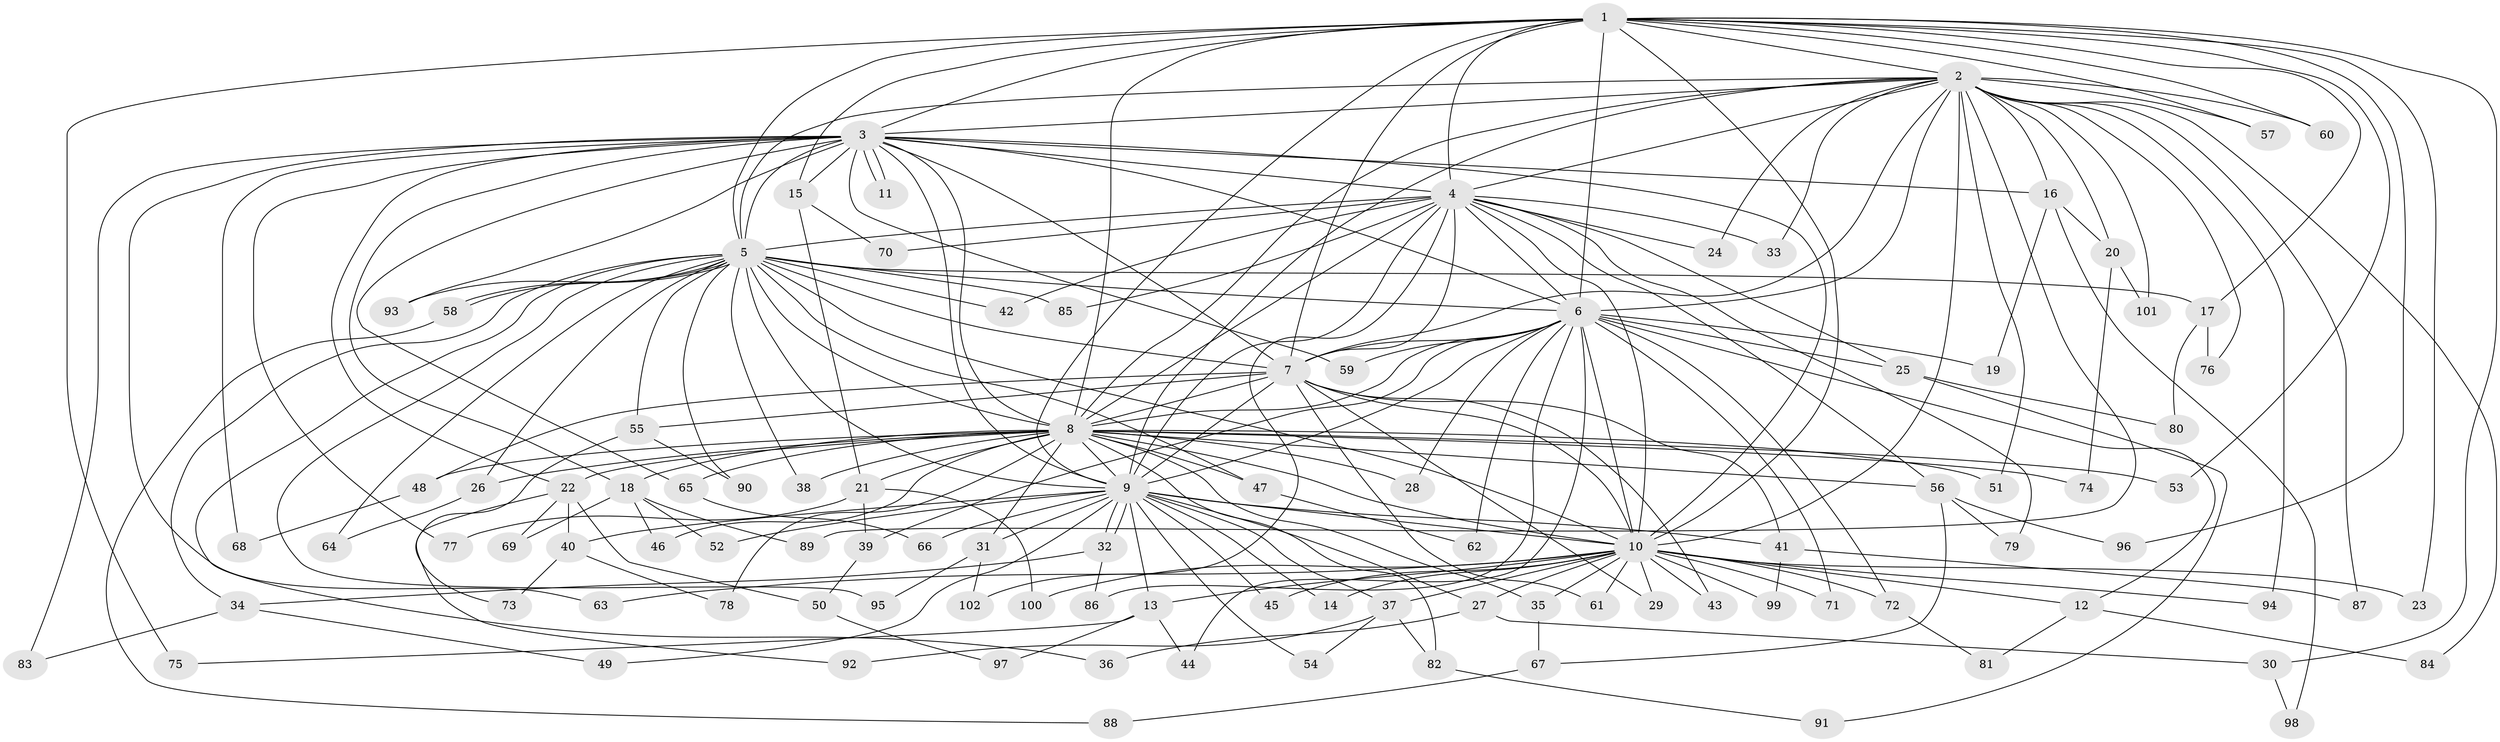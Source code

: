 // coarse degree distribution, {19: 0.01639344262295082, 29: 0.01639344262295082, 24: 0.01639344262295082, 1: 0.18032786885245902, 4: 0.06557377049180328, 5: 0.03278688524590164, 2: 0.5081967213114754, 3: 0.14754098360655737, 18: 0.01639344262295082}
// Generated by graph-tools (version 1.1) at 2025/46/03/04/25 21:46:36]
// undirected, 102 vertices, 229 edges
graph export_dot {
graph [start="1"]
  node [color=gray90,style=filled];
  1;
  2;
  3;
  4;
  5;
  6;
  7;
  8;
  9;
  10;
  11;
  12;
  13;
  14;
  15;
  16;
  17;
  18;
  19;
  20;
  21;
  22;
  23;
  24;
  25;
  26;
  27;
  28;
  29;
  30;
  31;
  32;
  33;
  34;
  35;
  36;
  37;
  38;
  39;
  40;
  41;
  42;
  43;
  44;
  45;
  46;
  47;
  48;
  49;
  50;
  51;
  52;
  53;
  54;
  55;
  56;
  57;
  58;
  59;
  60;
  61;
  62;
  63;
  64;
  65;
  66;
  67;
  68;
  69;
  70;
  71;
  72;
  73;
  74;
  75;
  76;
  77;
  78;
  79;
  80;
  81;
  82;
  83;
  84;
  85;
  86;
  87;
  88;
  89;
  90;
  91;
  92;
  93;
  94;
  95;
  96;
  97;
  98;
  99;
  100;
  101;
  102;
  1 -- 2;
  1 -- 3;
  1 -- 4;
  1 -- 5;
  1 -- 6;
  1 -- 7;
  1 -- 8;
  1 -- 9;
  1 -- 10;
  1 -- 15;
  1 -- 17;
  1 -- 23;
  1 -- 30;
  1 -- 53;
  1 -- 57;
  1 -- 60;
  1 -- 75;
  1 -- 96;
  2 -- 3;
  2 -- 4;
  2 -- 5;
  2 -- 6;
  2 -- 7;
  2 -- 8;
  2 -- 9;
  2 -- 10;
  2 -- 16;
  2 -- 20;
  2 -- 24;
  2 -- 33;
  2 -- 51;
  2 -- 57;
  2 -- 60;
  2 -- 76;
  2 -- 84;
  2 -- 87;
  2 -- 89;
  2 -- 94;
  2 -- 101;
  3 -- 4;
  3 -- 5;
  3 -- 6;
  3 -- 7;
  3 -- 8;
  3 -- 9;
  3 -- 10;
  3 -- 11;
  3 -- 11;
  3 -- 15;
  3 -- 16;
  3 -- 18;
  3 -- 22;
  3 -- 59;
  3 -- 63;
  3 -- 65;
  3 -- 68;
  3 -- 77;
  3 -- 83;
  3 -- 93;
  4 -- 5;
  4 -- 6;
  4 -- 7;
  4 -- 8;
  4 -- 9;
  4 -- 10;
  4 -- 24;
  4 -- 25;
  4 -- 33;
  4 -- 42;
  4 -- 56;
  4 -- 70;
  4 -- 79;
  4 -- 85;
  4 -- 102;
  5 -- 6;
  5 -- 7;
  5 -- 8;
  5 -- 9;
  5 -- 10;
  5 -- 17;
  5 -- 26;
  5 -- 34;
  5 -- 36;
  5 -- 38;
  5 -- 42;
  5 -- 47;
  5 -- 55;
  5 -- 58;
  5 -- 58;
  5 -- 64;
  5 -- 85;
  5 -- 90;
  5 -- 93;
  5 -- 95;
  6 -- 7;
  6 -- 8;
  6 -- 9;
  6 -- 10;
  6 -- 12;
  6 -- 19;
  6 -- 25;
  6 -- 28;
  6 -- 39;
  6 -- 44;
  6 -- 59;
  6 -- 62;
  6 -- 71;
  6 -- 72;
  6 -- 86;
  7 -- 8;
  7 -- 9;
  7 -- 10;
  7 -- 29;
  7 -- 41;
  7 -- 43;
  7 -- 48;
  7 -- 55;
  7 -- 61;
  8 -- 9;
  8 -- 10;
  8 -- 18;
  8 -- 21;
  8 -- 22;
  8 -- 26;
  8 -- 28;
  8 -- 31;
  8 -- 35;
  8 -- 38;
  8 -- 46;
  8 -- 47;
  8 -- 48;
  8 -- 51;
  8 -- 53;
  8 -- 56;
  8 -- 65;
  8 -- 74;
  8 -- 78;
  8 -- 82;
  9 -- 10;
  9 -- 13;
  9 -- 14;
  9 -- 27;
  9 -- 31;
  9 -- 32;
  9 -- 32;
  9 -- 37;
  9 -- 40;
  9 -- 41;
  9 -- 45;
  9 -- 49;
  9 -- 52;
  9 -- 54;
  9 -- 66;
  10 -- 12;
  10 -- 13;
  10 -- 14;
  10 -- 23;
  10 -- 27;
  10 -- 29;
  10 -- 35;
  10 -- 37;
  10 -- 43;
  10 -- 45;
  10 -- 61;
  10 -- 63;
  10 -- 71;
  10 -- 72;
  10 -- 94;
  10 -- 99;
  10 -- 100;
  12 -- 81;
  12 -- 84;
  13 -- 44;
  13 -- 75;
  13 -- 97;
  15 -- 21;
  15 -- 70;
  16 -- 19;
  16 -- 20;
  16 -- 98;
  17 -- 76;
  17 -- 80;
  18 -- 46;
  18 -- 52;
  18 -- 69;
  18 -- 89;
  20 -- 74;
  20 -- 101;
  21 -- 39;
  21 -- 77;
  21 -- 100;
  22 -- 40;
  22 -- 50;
  22 -- 69;
  22 -- 92;
  25 -- 80;
  25 -- 91;
  26 -- 64;
  27 -- 30;
  27 -- 36;
  30 -- 98;
  31 -- 95;
  31 -- 102;
  32 -- 34;
  32 -- 86;
  34 -- 49;
  34 -- 83;
  35 -- 67;
  37 -- 54;
  37 -- 82;
  37 -- 92;
  39 -- 50;
  40 -- 73;
  40 -- 78;
  41 -- 87;
  41 -- 99;
  47 -- 62;
  48 -- 68;
  50 -- 97;
  55 -- 73;
  55 -- 90;
  56 -- 67;
  56 -- 79;
  56 -- 96;
  58 -- 88;
  65 -- 66;
  67 -- 88;
  72 -- 81;
  82 -- 91;
}
